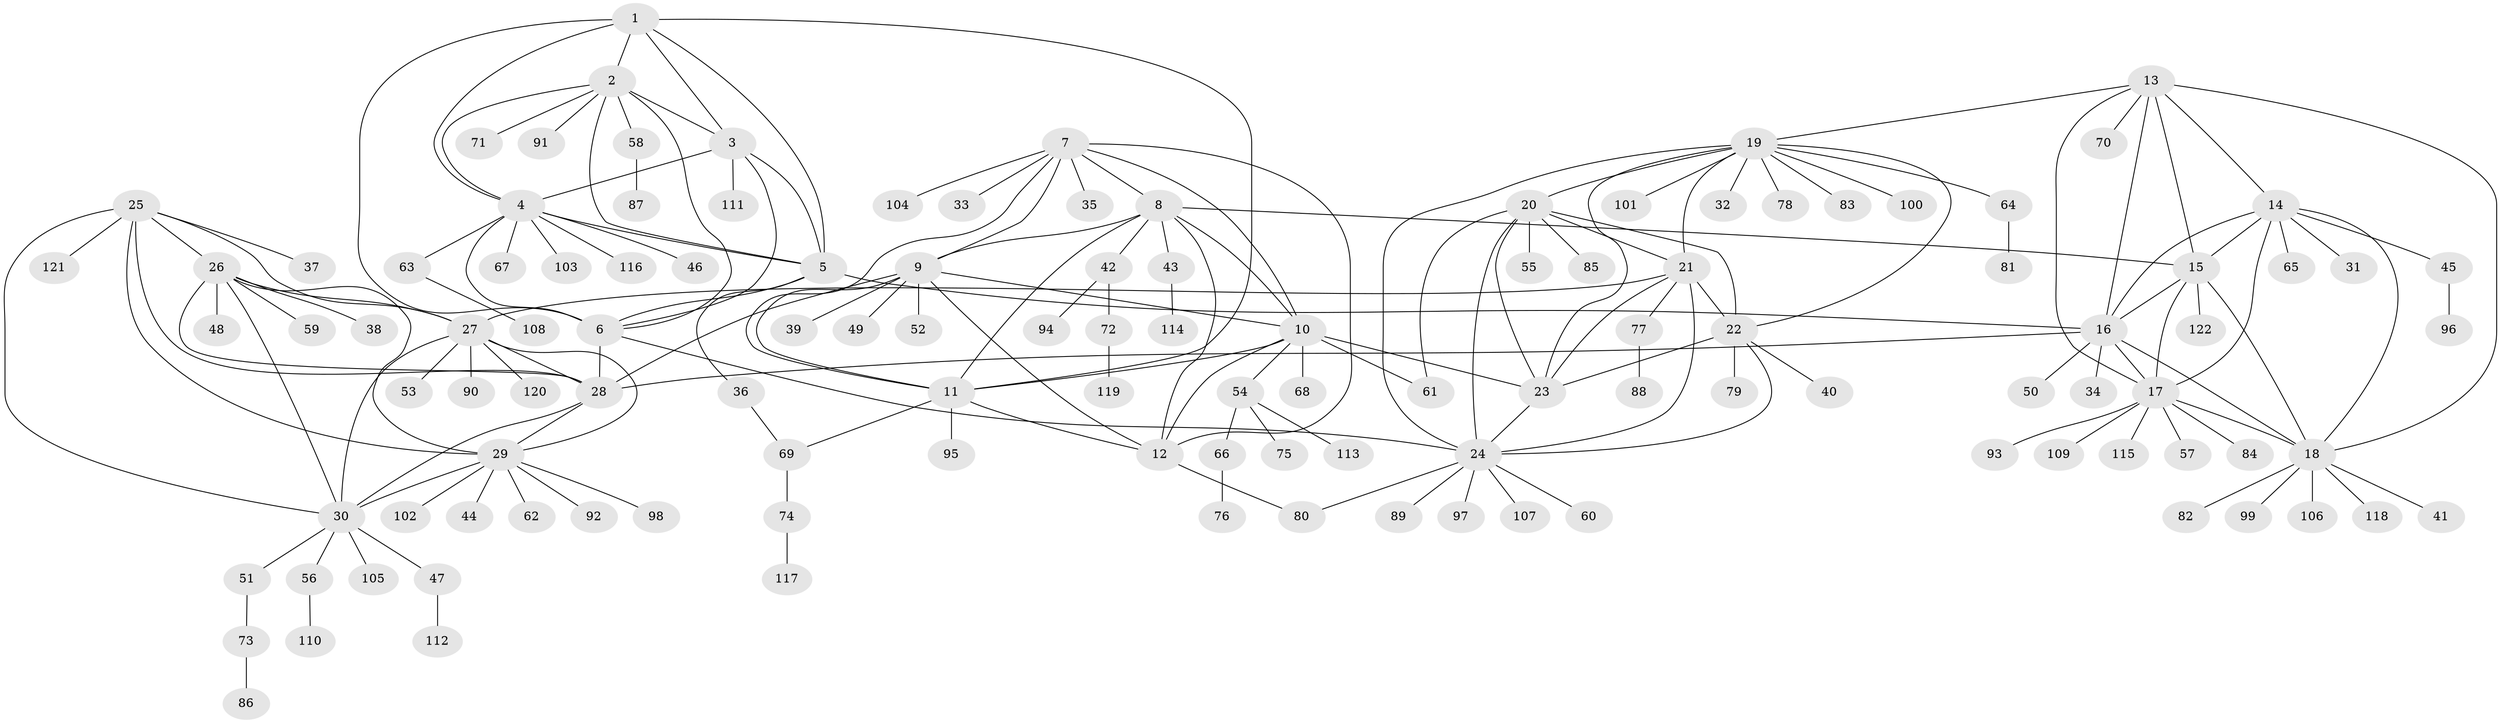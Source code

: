 // Generated by graph-tools (version 1.1) at 2025/15/03/09/25 04:15:44]
// undirected, 122 vertices, 180 edges
graph export_dot {
graph [start="1"]
  node [color=gray90,style=filled];
  1;
  2;
  3;
  4;
  5;
  6;
  7;
  8;
  9;
  10;
  11;
  12;
  13;
  14;
  15;
  16;
  17;
  18;
  19;
  20;
  21;
  22;
  23;
  24;
  25;
  26;
  27;
  28;
  29;
  30;
  31;
  32;
  33;
  34;
  35;
  36;
  37;
  38;
  39;
  40;
  41;
  42;
  43;
  44;
  45;
  46;
  47;
  48;
  49;
  50;
  51;
  52;
  53;
  54;
  55;
  56;
  57;
  58;
  59;
  60;
  61;
  62;
  63;
  64;
  65;
  66;
  67;
  68;
  69;
  70;
  71;
  72;
  73;
  74;
  75;
  76;
  77;
  78;
  79;
  80;
  81;
  82;
  83;
  84;
  85;
  86;
  87;
  88;
  89;
  90;
  91;
  92;
  93;
  94;
  95;
  96;
  97;
  98;
  99;
  100;
  101;
  102;
  103;
  104;
  105;
  106;
  107;
  108;
  109;
  110;
  111;
  112;
  113;
  114;
  115;
  116;
  117;
  118;
  119;
  120;
  121;
  122;
  1 -- 2;
  1 -- 3;
  1 -- 4;
  1 -- 5;
  1 -- 6;
  1 -- 11;
  2 -- 3;
  2 -- 4;
  2 -- 5;
  2 -- 6;
  2 -- 58;
  2 -- 71;
  2 -- 91;
  3 -- 4;
  3 -- 5;
  3 -- 6;
  3 -- 111;
  4 -- 5;
  4 -- 6;
  4 -- 46;
  4 -- 63;
  4 -- 67;
  4 -- 103;
  4 -- 116;
  5 -- 6;
  5 -- 16;
  5 -- 36;
  6 -- 24;
  6 -- 28;
  7 -- 8;
  7 -- 9;
  7 -- 10;
  7 -- 11;
  7 -- 12;
  7 -- 33;
  7 -- 35;
  7 -- 104;
  8 -- 9;
  8 -- 10;
  8 -- 11;
  8 -- 12;
  8 -- 15;
  8 -- 42;
  8 -- 43;
  9 -- 10;
  9 -- 11;
  9 -- 12;
  9 -- 28;
  9 -- 39;
  9 -- 49;
  9 -- 52;
  10 -- 11;
  10 -- 12;
  10 -- 23;
  10 -- 54;
  10 -- 61;
  10 -- 68;
  11 -- 12;
  11 -- 69;
  11 -- 95;
  12 -- 80;
  13 -- 14;
  13 -- 15;
  13 -- 16;
  13 -- 17;
  13 -- 18;
  13 -- 19;
  13 -- 70;
  14 -- 15;
  14 -- 16;
  14 -- 17;
  14 -- 18;
  14 -- 31;
  14 -- 45;
  14 -- 65;
  15 -- 16;
  15 -- 17;
  15 -- 18;
  15 -- 122;
  16 -- 17;
  16 -- 18;
  16 -- 28;
  16 -- 34;
  16 -- 50;
  17 -- 18;
  17 -- 57;
  17 -- 84;
  17 -- 93;
  17 -- 109;
  17 -- 115;
  18 -- 41;
  18 -- 82;
  18 -- 99;
  18 -- 106;
  18 -- 118;
  19 -- 20;
  19 -- 21;
  19 -- 22;
  19 -- 23;
  19 -- 24;
  19 -- 32;
  19 -- 64;
  19 -- 78;
  19 -- 83;
  19 -- 100;
  19 -- 101;
  20 -- 21;
  20 -- 22;
  20 -- 23;
  20 -- 24;
  20 -- 55;
  20 -- 61;
  20 -- 85;
  21 -- 22;
  21 -- 23;
  21 -- 24;
  21 -- 27;
  21 -- 77;
  22 -- 23;
  22 -- 24;
  22 -- 40;
  22 -- 79;
  23 -- 24;
  24 -- 60;
  24 -- 80;
  24 -- 89;
  24 -- 97;
  24 -- 107;
  25 -- 26;
  25 -- 27;
  25 -- 28;
  25 -- 29;
  25 -- 30;
  25 -- 37;
  25 -- 121;
  26 -- 27;
  26 -- 28;
  26 -- 29;
  26 -- 30;
  26 -- 38;
  26 -- 48;
  26 -- 59;
  27 -- 28;
  27 -- 29;
  27 -- 30;
  27 -- 53;
  27 -- 90;
  27 -- 120;
  28 -- 29;
  28 -- 30;
  29 -- 30;
  29 -- 44;
  29 -- 62;
  29 -- 92;
  29 -- 98;
  29 -- 102;
  30 -- 47;
  30 -- 51;
  30 -- 56;
  30 -- 105;
  36 -- 69;
  42 -- 72;
  42 -- 94;
  43 -- 114;
  45 -- 96;
  47 -- 112;
  51 -- 73;
  54 -- 66;
  54 -- 75;
  54 -- 113;
  56 -- 110;
  58 -- 87;
  63 -- 108;
  64 -- 81;
  66 -- 76;
  69 -- 74;
  72 -- 119;
  73 -- 86;
  74 -- 117;
  77 -- 88;
}
